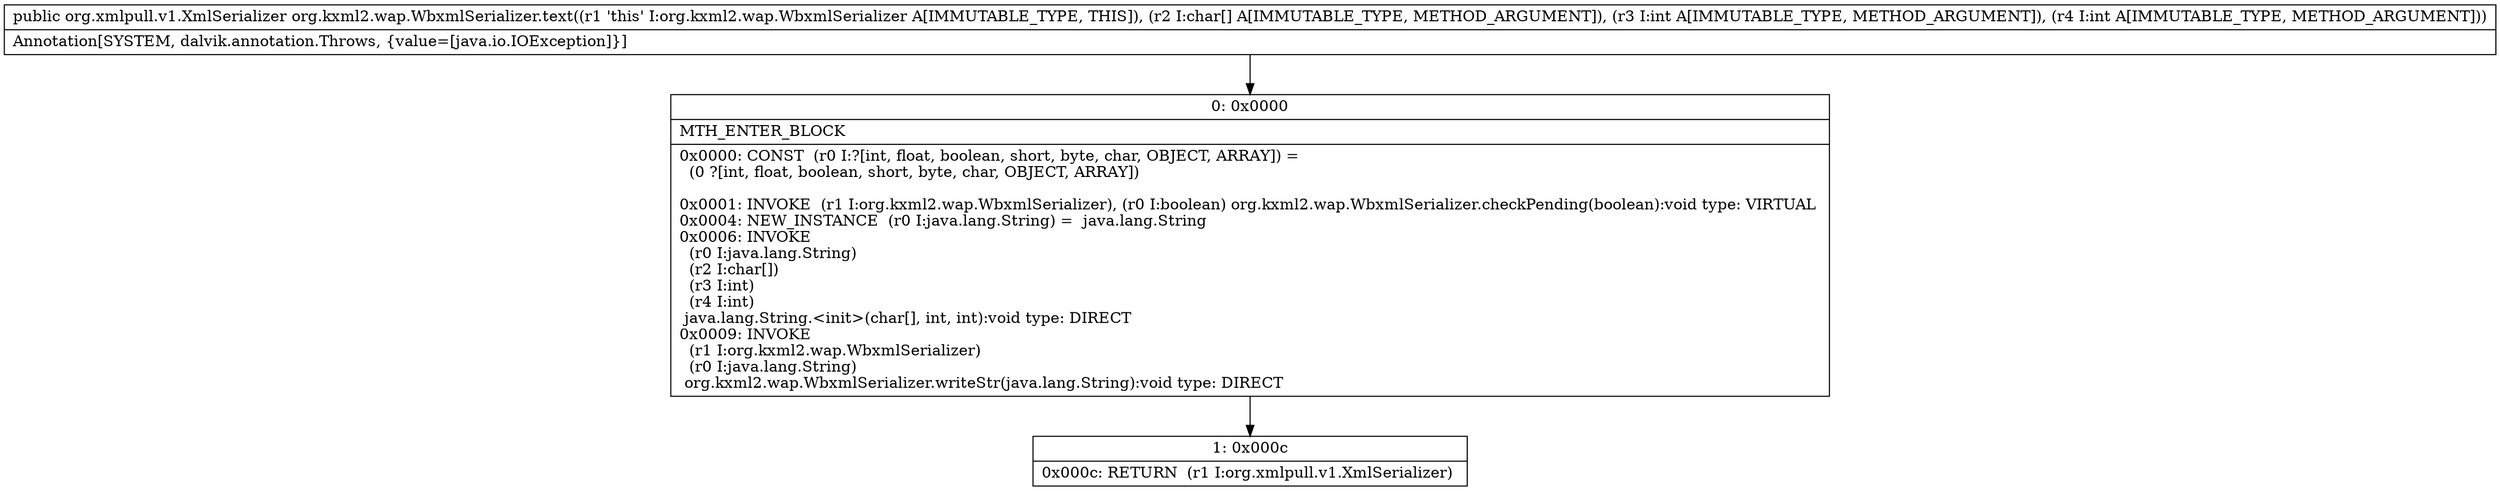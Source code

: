 digraph "CFG fororg.kxml2.wap.WbxmlSerializer.text([CII)Lorg\/xmlpull\/v1\/XmlSerializer;" {
Node_0 [shape=record,label="{0\:\ 0x0000|MTH_ENTER_BLOCK\l|0x0000: CONST  (r0 I:?[int, float, boolean, short, byte, char, OBJECT, ARRAY]) = \l  (0 ?[int, float, boolean, short, byte, char, OBJECT, ARRAY])\l \l0x0001: INVOKE  (r1 I:org.kxml2.wap.WbxmlSerializer), (r0 I:boolean) org.kxml2.wap.WbxmlSerializer.checkPending(boolean):void type: VIRTUAL \l0x0004: NEW_INSTANCE  (r0 I:java.lang.String) =  java.lang.String \l0x0006: INVOKE  \l  (r0 I:java.lang.String)\l  (r2 I:char[])\l  (r3 I:int)\l  (r4 I:int)\l java.lang.String.\<init\>(char[], int, int):void type: DIRECT \l0x0009: INVOKE  \l  (r1 I:org.kxml2.wap.WbxmlSerializer)\l  (r0 I:java.lang.String)\l org.kxml2.wap.WbxmlSerializer.writeStr(java.lang.String):void type: DIRECT \l}"];
Node_1 [shape=record,label="{1\:\ 0x000c|0x000c: RETURN  (r1 I:org.xmlpull.v1.XmlSerializer) \l}"];
MethodNode[shape=record,label="{public org.xmlpull.v1.XmlSerializer org.kxml2.wap.WbxmlSerializer.text((r1 'this' I:org.kxml2.wap.WbxmlSerializer A[IMMUTABLE_TYPE, THIS]), (r2 I:char[] A[IMMUTABLE_TYPE, METHOD_ARGUMENT]), (r3 I:int A[IMMUTABLE_TYPE, METHOD_ARGUMENT]), (r4 I:int A[IMMUTABLE_TYPE, METHOD_ARGUMENT]))  | Annotation[SYSTEM, dalvik.annotation.Throws, \{value=[java.io.IOException]\}]\l}"];
MethodNode -> Node_0;
Node_0 -> Node_1;
}

